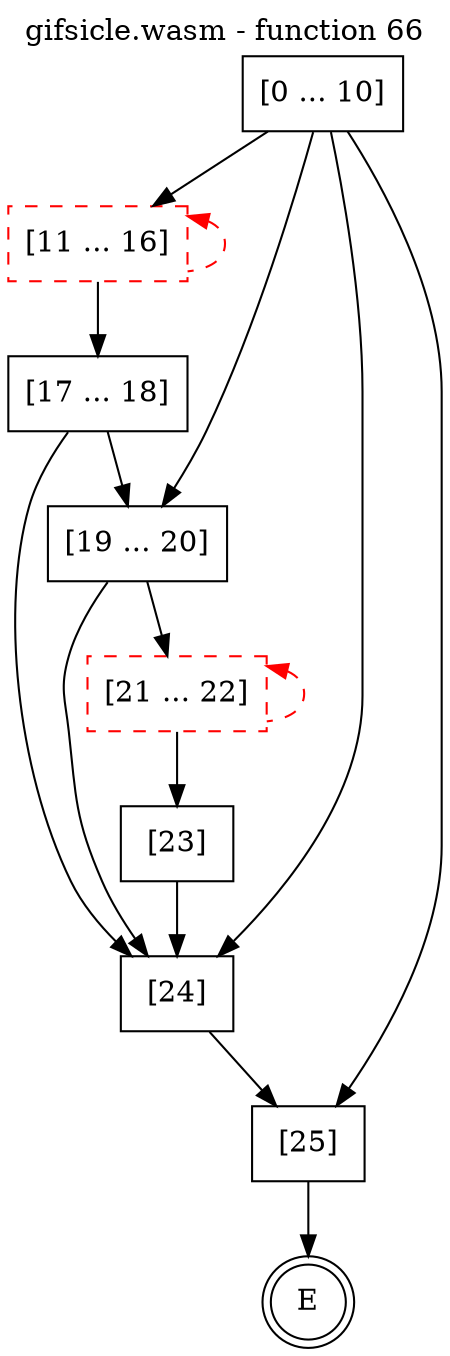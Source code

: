 digraph finite_state_machine {
    label = "gifsicle.wasm - function 66"
    labelloc =  t
    labelfontsize = 16
    labelfontcolor = black
    labelfontname = "Helvetica"
    node [shape = doublecircle]; E ;
    node [shape = box];
    node [shape=box, color=black, style=solid] 0[label="[0 ... 10]"]
    node [shape=box, color=red, style=dashed] 11[label="[11 ... 16]"]
    node [shape=box, color=black, style=solid] 17[label="[17 ... 18]"]
    node [shape=box, color=black, style=solid] 19[label="[19 ... 20]"]
    node [shape=box, color=red, style=dashed] 21[label="[21 ... 22]"]
    node [shape=box, color=black, style=solid] 23[label="[23]"]
    node [shape=box, color=black, style=solid] 24[label="[24]"]
    node [shape=box, color=black, style=solid] 25[label="[25]"]
    0 -> 11;
    0 -> 19;
    0 -> 24;
    0 -> 25;
    11 -> 17;
    11 -> 11[style="dashed" color="red" dir=back];
    17 -> 19;
    17 -> 24;
    19 -> 21;
    19 -> 24;
    21 -> 23;
    21 -> 21[style="dashed" color="red" dir=back];
    23 -> 24;
    24 -> 25;
    25 -> E;
}
